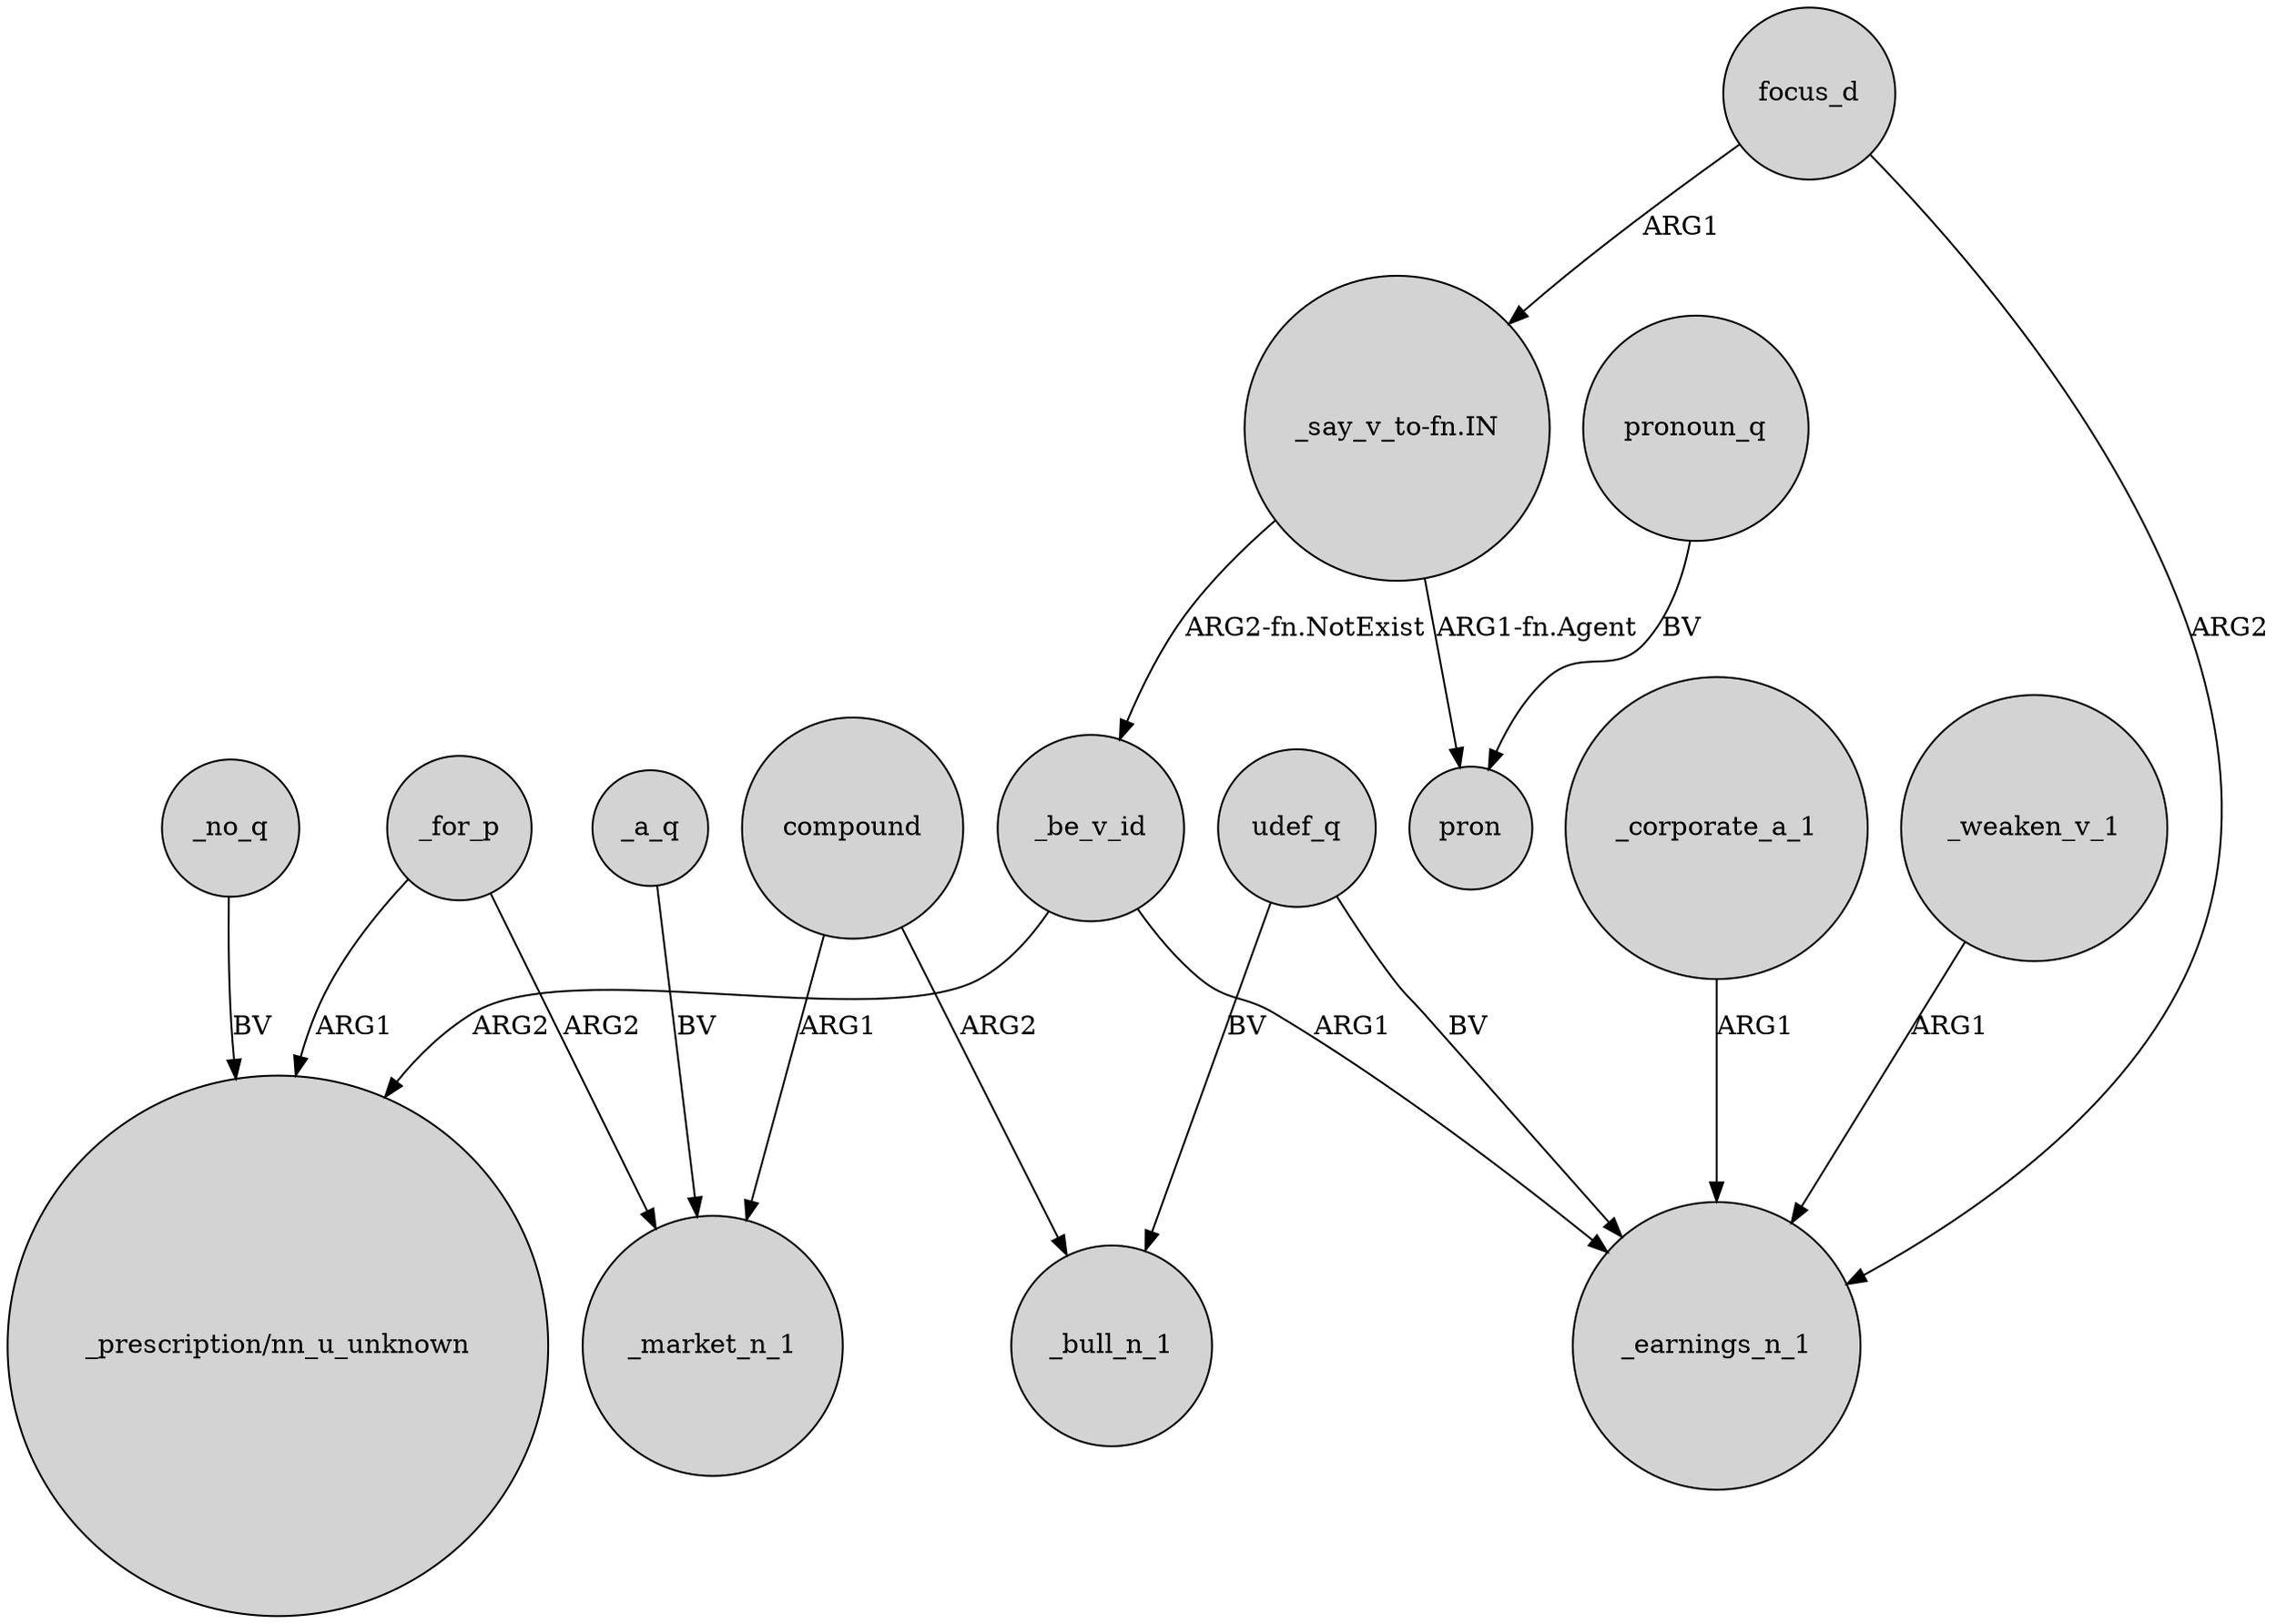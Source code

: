 digraph {
	node [shape=circle style=filled]
	_weaken_v_1 -> _earnings_n_1 [label=ARG1]
	_be_v_id -> _earnings_n_1 [label=ARG1]
	compound -> _bull_n_1 [label=ARG2]
	"_say_v_to-fn.IN" -> _be_v_id [label="ARG2-fn.NotExist"]
	_no_q -> "_prescription/nn_u_unknown" [label=BV]
	compound -> _market_n_1 [label=ARG1]
	pronoun_q -> pron [label=BV]
	_corporate_a_1 -> _earnings_n_1 [label=ARG1]
	udef_q -> _bull_n_1 [label=BV]
	focus_d -> _earnings_n_1 [label=ARG2]
	_a_q -> _market_n_1 [label=BV]
	_for_p -> _market_n_1 [label=ARG2]
	_for_p -> "_prescription/nn_u_unknown" [label=ARG1]
	focus_d -> "_say_v_to-fn.IN" [label=ARG1]
	_be_v_id -> "_prescription/nn_u_unknown" [label=ARG2]
	"_say_v_to-fn.IN" -> pron [label="ARG1-fn.Agent"]
	udef_q -> _earnings_n_1 [label=BV]
}
